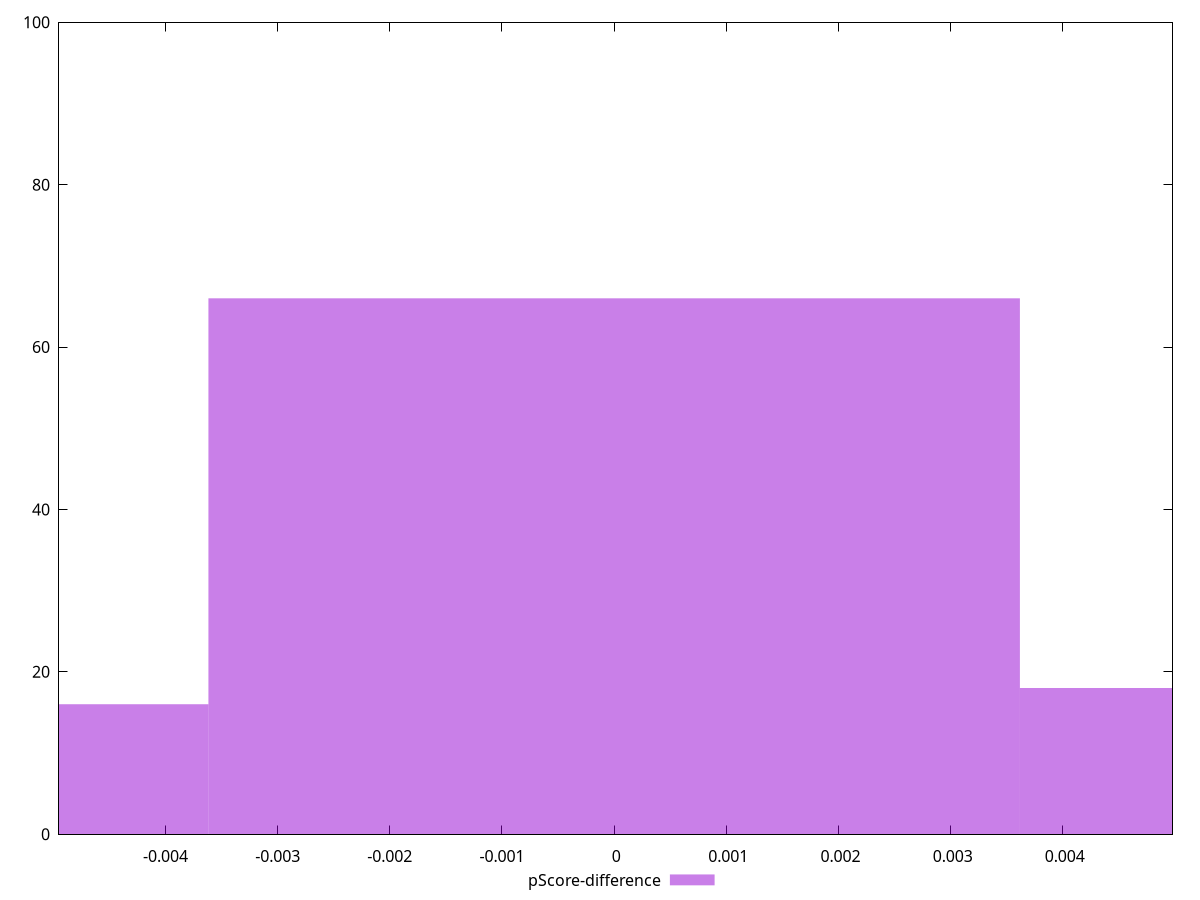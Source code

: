 reset

$pScoreDifference <<EOF
-0.007234541144648473 16
0.007234541144648473 18
0 66
EOF

set key outside below
set boxwidth 0.007234541144648473
set xrange [-0.004949468529451828:0.004977761827954397]
set yrange [0:100]
set trange [0:100]
set style fill transparent solid 0.5 noborder
set terminal svg size 640, 490 enhanced background rgb 'white'
set output "report_00025_2021-02-22T21:38:55.199Z/total-blocking-time/samples/pages/pScore-difference/histogram.svg"

plot $pScoreDifference title "pScore-difference" with boxes

reset
